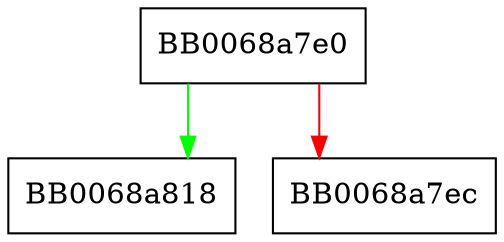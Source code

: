 digraph X509_reject_clear {
  node [shape="box"];
  graph [splines=ortho];
  BB0068a7e0 -> BB0068a818 [color="green"];
  BB0068a7e0 -> BB0068a7ec [color="red"];
}